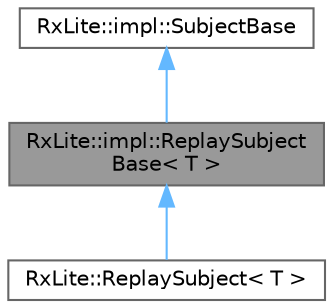 digraph "RxLite::impl::ReplaySubjectBase&lt; T &gt;"
{
 // LATEX_PDF_SIZE
  bgcolor="transparent";
  edge [fontname=Helvetica,fontsize=10,labelfontname=Helvetica,labelfontsize=10];
  node [fontname=Helvetica,fontsize=10,shape=box,height=0.2,width=0.4];
  Node1 [id="Node000001",label="RxLite::impl::ReplaySubject\lBase\< T \>",height=0.2,width=0.4,color="gray40", fillcolor="grey60", style="filled", fontcolor="black",tooltip=" "];
  Node2 -> Node1 [id="edge1_Node000001_Node000002",dir="back",color="steelblue1",style="solid",tooltip=" "];
  Node2 [id="Node000002",label="RxLite::impl::SubjectBase",height=0.2,width=0.4,color="gray40", fillcolor="white", style="filled",URL="$classRxLite_1_1impl_1_1SubjectBase.html",tooltip=" "];
  Node1 -> Node3 [id="edge2_Node000001_Node000003",dir="back",color="steelblue1",style="solid",tooltip=" "];
  Node3 [id="Node000003",label="RxLite::ReplaySubject\< T \>",height=0.2,width=0.4,color="gray40", fillcolor="white", style="filled",URL="$classRxLite_1_1ReplaySubject.html",tooltip="A variant of Subject that replays previously emitted values to new subscribers."];
}

